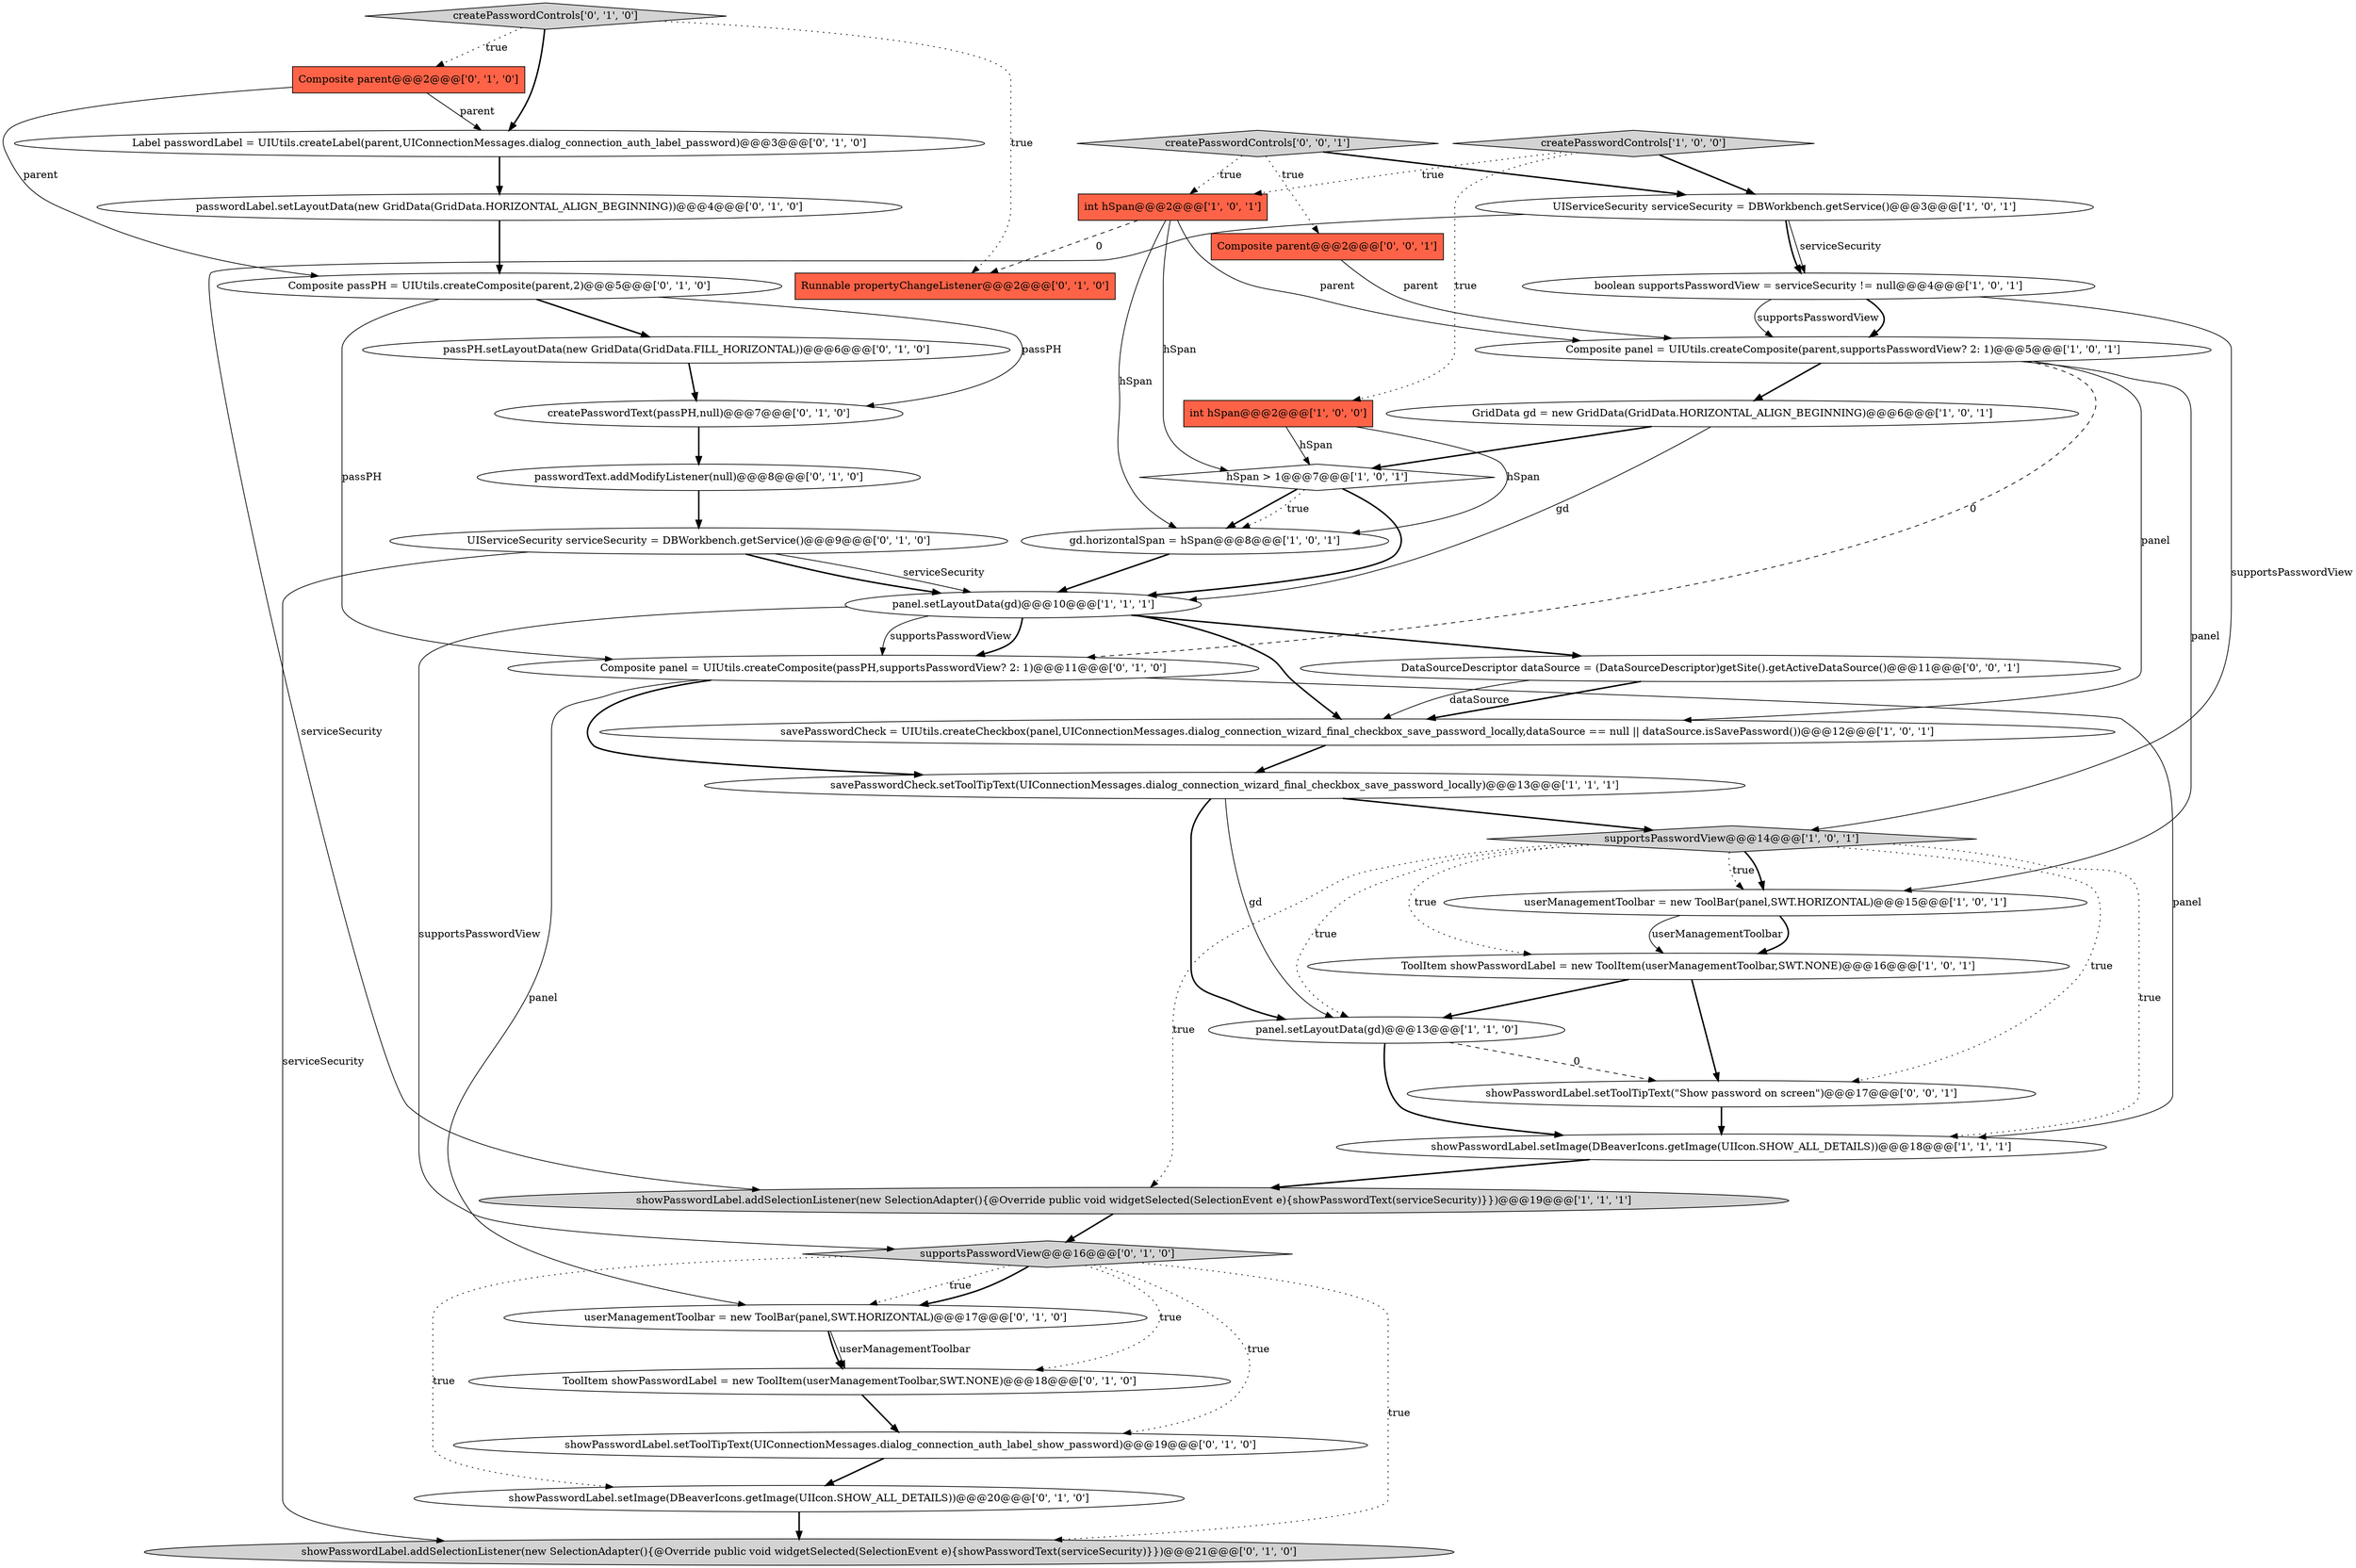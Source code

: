 digraph {
20 [style = filled, label = "userManagementToolbar = new ToolBar(panel,SWT.HORIZONTAL)@@@17@@@['0', '1', '0']", fillcolor = white, shape = ellipse image = "AAA0AAABBB2BBB"];
25 [style = filled, label = "Composite passPH = UIUtils.createComposite(parent,2)@@@5@@@['0', '1', '0']", fillcolor = white, shape = ellipse image = "AAA1AAABBB2BBB"];
11 [style = filled, label = "hSpan > 1@@@7@@@['1', '0', '1']", fillcolor = white, shape = diamond image = "AAA0AAABBB1BBB"];
15 [style = filled, label = "int hSpan@@@2@@@['1', '0', '1']", fillcolor = tomato, shape = box image = "AAA0AAABBB1BBB"];
14 [style = filled, label = "savePasswordCheck.setToolTipText(UIConnectionMessages.dialog_connection_wizard_final_checkbox_save_password_locally)@@@13@@@['1', '1', '1']", fillcolor = white, shape = ellipse image = "AAA0AAABBB1BBB"];
16 [style = filled, label = "userManagementToolbar = new ToolBar(panel,SWT.HORIZONTAL)@@@15@@@['1', '0', '1']", fillcolor = white, shape = ellipse image = "AAA0AAABBB1BBB"];
30 [style = filled, label = "passPH.setLayoutData(new GridData(GridData.FILL_HORIZONTAL))@@@6@@@['0', '1', '0']", fillcolor = white, shape = ellipse image = "AAA1AAABBB2BBB"];
22 [style = filled, label = "passwordLabel.setLayoutData(new GridData(GridData.HORIZONTAL_ALIGN_BEGINNING))@@@4@@@['0', '1', '0']", fillcolor = white, shape = ellipse image = "AAA1AAABBB2BBB"];
5 [style = filled, label = "panel.setLayoutData(gd)@@@13@@@['1', '1', '0']", fillcolor = white, shape = ellipse image = "AAA0AAABBB1BBB"];
35 [style = filled, label = "createPasswordControls['0', '0', '1']", fillcolor = lightgray, shape = diamond image = "AAA0AAABBB3BBB"];
33 [style = filled, label = "passwordText.addModifyListener(null)@@@8@@@['0', '1', '0']", fillcolor = white, shape = ellipse image = "AAA1AAABBB2BBB"];
13 [style = filled, label = "boolean supportsPasswordView = serviceSecurity != null@@@4@@@['1', '0', '1']", fillcolor = white, shape = ellipse image = "AAA0AAABBB1BBB"];
8 [style = filled, label = "UIServiceSecurity serviceSecurity = DBWorkbench.getService()@@@3@@@['1', '0', '1']", fillcolor = white, shape = ellipse image = "AAA0AAABBB1BBB"];
37 [style = filled, label = "Composite parent@@@2@@@['0', '0', '1']", fillcolor = tomato, shape = box image = "AAA0AAABBB3BBB"];
0 [style = filled, label = "savePasswordCheck = UIUtils.createCheckbox(panel,UIConnectionMessages.dialog_connection_wizard_final_checkbox_save_password_locally,dataSource == null || dataSource.isSavePassword())@@@12@@@['1', '0', '1']", fillcolor = white, shape = ellipse image = "AAA0AAABBB1BBB"];
38 [style = filled, label = "DataSourceDescriptor dataSource = (DataSourceDescriptor)getSite().getActiveDataSource()@@@11@@@['0', '0', '1']", fillcolor = white, shape = ellipse image = "AAA0AAABBB3BBB"];
17 [style = filled, label = "gd.horizontalSpan = hSpan@@@8@@@['1', '0', '1']", fillcolor = white, shape = ellipse image = "AAA0AAABBB1BBB"];
27 [style = filled, label = "UIServiceSecurity serviceSecurity = DBWorkbench.getService()@@@9@@@['0', '1', '0']", fillcolor = white, shape = ellipse image = "AAA0AAABBB2BBB"];
1 [style = filled, label = "supportsPasswordView@@@14@@@['1', '0', '1']", fillcolor = lightgray, shape = diamond image = "AAA0AAABBB1BBB"];
21 [style = filled, label = "showPasswordLabel.setToolTipText(UIConnectionMessages.dialog_connection_auth_label_show_password)@@@19@@@['0', '1', '0']", fillcolor = white, shape = ellipse image = "AAA0AAABBB2BBB"];
32 [style = filled, label = "createPasswordControls['0', '1', '0']", fillcolor = lightgray, shape = diamond image = "AAA0AAABBB2BBB"];
36 [style = filled, label = "showPasswordLabel.setToolTipText(\"Show password on screen\")@@@17@@@['0', '0', '1']", fillcolor = white, shape = ellipse image = "AAA0AAABBB3BBB"];
34 [style = filled, label = "Runnable propertyChangeListener@@@2@@@['0', '1', '0']", fillcolor = tomato, shape = box image = "AAA1AAABBB2BBB"];
31 [style = filled, label = "Composite parent@@@2@@@['0', '1', '0']", fillcolor = tomato, shape = box image = "AAA0AAABBB2BBB"];
10 [style = filled, label = "GridData gd = new GridData(GridData.HORIZONTAL_ALIGN_BEGINNING)@@@6@@@['1', '0', '1']", fillcolor = white, shape = ellipse image = "AAA0AAABBB1BBB"];
23 [style = filled, label = "showPasswordLabel.setImage(DBeaverIcons.getImage(UIIcon.SHOW_ALL_DETAILS))@@@20@@@['0', '1', '0']", fillcolor = white, shape = ellipse image = "AAA0AAABBB2BBB"];
2 [style = filled, label = "createPasswordControls['1', '0', '0']", fillcolor = lightgray, shape = diamond image = "AAA0AAABBB1BBB"];
7 [style = filled, label = "int hSpan@@@2@@@['1', '0', '0']", fillcolor = tomato, shape = box image = "AAA0AAABBB1BBB"];
24 [style = filled, label = "ToolItem showPasswordLabel = new ToolItem(userManagementToolbar,SWT.NONE)@@@18@@@['0', '1', '0']", fillcolor = white, shape = ellipse image = "AAA0AAABBB2BBB"];
3 [style = filled, label = "panel.setLayoutData(gd)@@@10@@@['1', '1', '1']", fillcolor = white, shape = ellipse image = "AAA0AAABBB1BBB"];
28 [style = filled, label = "Composite panel = UIUtils.createComposite(passPH,supportsPasswordView? 2: 1)@@@11@@@['0', '1', '0']", fillcolor = white, shape = ellipse image = "AAA1AAABBB2BBB"];
4 [style = filled, label = "ToolItem showPasswordLabel = new ToolItem(userManagementToolbar,SWT.NONE)@@@16@@@['1', '0', '1']", fillcolor = white, shape = ellipse image = "AAA0AAABBB1BBB"];
19 [style = filled, label = "supportsPasswordView@@@16@@@['0', '1', '0']", fillcolor = lightgray, shape = diamond image = "AAA0AAABBB2BBB"];
26 [style = filled, label = "createPasswordText(passPH,null)@@@7@@@['0', '1', '0']", fillcolor = white, shape = ellipse image = "AAA1AAABBB2BBB"];
12 [style = filled, label = "showPasswordLabel.setImage(DBeaverIcons.getImage(UIIcon.SHOW_ALL_DETAILS))@@@18@@@['1', '1', '1']", fillcolor = white, shape = ellipse image = "AAA0AAABBB1BBB"];
6 [style = filled, label = "Composite panel = UIUtils.createComposite(parent,supportsPasswordView? 2: 1)@@@5@@@['1', '0', '1']", fillcolor = white, shape = ellipse image = "AAA0AAABBB1BBB"];
18 [style = filled, label = "Label passwordLabel = UIUtils.createLabel(parent,UIConnectionMessages.dialog_connection_auth_label_password)@@@3@@@['0', '1', '0']", fillcolor = white, shape = ellipse image = "AAA1AAABBB2BBB"];
9 [style = filled, label = "showPasswordLabel.addSelectionListener(new SelectionAdapter(){@Override public void widgetSelected(SelectionEvent e){showPasswordText(serviceSecurity)}})@@@19@@@['1', '1', '1']", fillcolor = lightgray, shape = ellipse image = "AAA0AAABBB1BBB"];
29 [style = filled, label = "showPasswordLabel.addSelectionListener(new SelectionAdapter(){@Override public void widgetSelected(SelectionEvent e){showPasswordText(serviceSecurity)}})@@@21@@@['0', '1', '0']", fillcolor = lightgray, shape = ellipse image = "AAA0AAABBB2BBB"];
24->21 [style = bold, label=""];
19->21 [style = dotted, label="true"];
27->3 [style = solid, label="serviceSecurity"];
15->6 [style = solid, label="parent"];
13->6 [style = bold, label=""];
10->11 [style = bold, label=""];
17->3 [style = bold, label=""];
27->29 [style = solid, label="serviceSecurity"];
19->23 [style = dotted, label="true"];
1->5 [style = dotted, label="true"];
31->25 [style = solid, label="parent"];
7->17 [style = solid, label="hSpan"];
5->12 [style = bold, label=""];
3->38 [style = bold, label=""];
4->36 [style = bold, label=""];
23->29 [style = bold, label=""];
1->16 [style = dotted, label="true"];
14->5 [style = bold, label=""];
33->27 [style = bold, label=""];
30->26 [style = bold, label=""];
16->4 [style = bold, label=""];
1->9 [style = dotted, label="true"];
28->12 [style = solid, label="panel"];
19->24 [style = dotted, label="true"];
32->31 [style = dotted, label="true"];
8->9 [style = solid, label="serviceSecurity"];
6->28 [style = dashed, label="0"];
10->3 [style = solid, label="gd"];
11->17 [style = bold, label=""];
19->20 [style = dotted, label="true"];
12->9 [style = bold, label=""];
15->11 [style = solid, label="hSpan"];
22->25 [style = bold, label=""];
32->34 [style = dotted, label="true"];
25->26 [style = solid, label="passPH"];
38->0 [style = bold, label=""];
35->8 [style = bold, label=""];
36->12 [style = bold, label=""];
0->14 [style = bold, label=""];
28->14 [style = bold, label=""];
15->34 [style = dashed, label="0"];
1->4 [style = dotted, label="true"];
13->6 [style = solid, label="supportsPasswordView"];
28->20 [style = solid, label="panel"];
16->4 [style = solid, label="userManagementToolbar"];
9->19 [style = bold, label=""];
11->3 [style = bold, label=""];
37->6 [style = solid, label="parent"];
20->24 [style = solid, label="userManagementToolbar"];
35->37 [style = dotted, label="true"];
18->22 [style = bold, label=""];
31->18 [style = solid, label="parent"];
26->33 [style = bold, label=""];
25->28 [style = solid, label="passPH"];
11->17 [style = dotted, label="true"];
3->28 [style = solid, label="supportsPasswordView"];
2->8 [style = bold, label=""];
13->1 [style = solid, label="supportsPasswordView"];
8->13 [style = solid, label="serviceSecurity"];
2->15 [style = dotted, label="true"];
19->29 [style = dotted, label="true"];
1->12 [style = dotted, label="true"];
8->13 [style = bold, label=""];
20->24 [style = bold, label=""];
5->36 [style = dashed, label="0"];
14->5 [style = solid, label="gd"];
15->17 [style = solid, label="hSpan"];
27->3 [style = bold, label=""];
35->15 [style = dotted, label="true"];
7->11 [style = solid, label="hSpan"];
19->20 [style = bold, label=""];
4->5 [style = bold, label=""];
6->0 [style = solid, label="panel"];
1->36 [style = dotted, label="true"];
32->18 [style = bold, label=""];
6->10 [style = bold, label=""];
14->1 [style = bold, label=""];
3->19 [style = solid, label="supportsPasswordView"];
3->0 [style = bold, label=""];
38->0 [style = solid, label="dataSource"];
1->16 [style = bold, label=""];
21->23 [style = bold, label=""];
3->28 [style = bold, label=""];
25->30 [style = bold, label=""];
2->7 [style = dotted, label="true"];
6->16 [style = solid, label="panel"];
}
